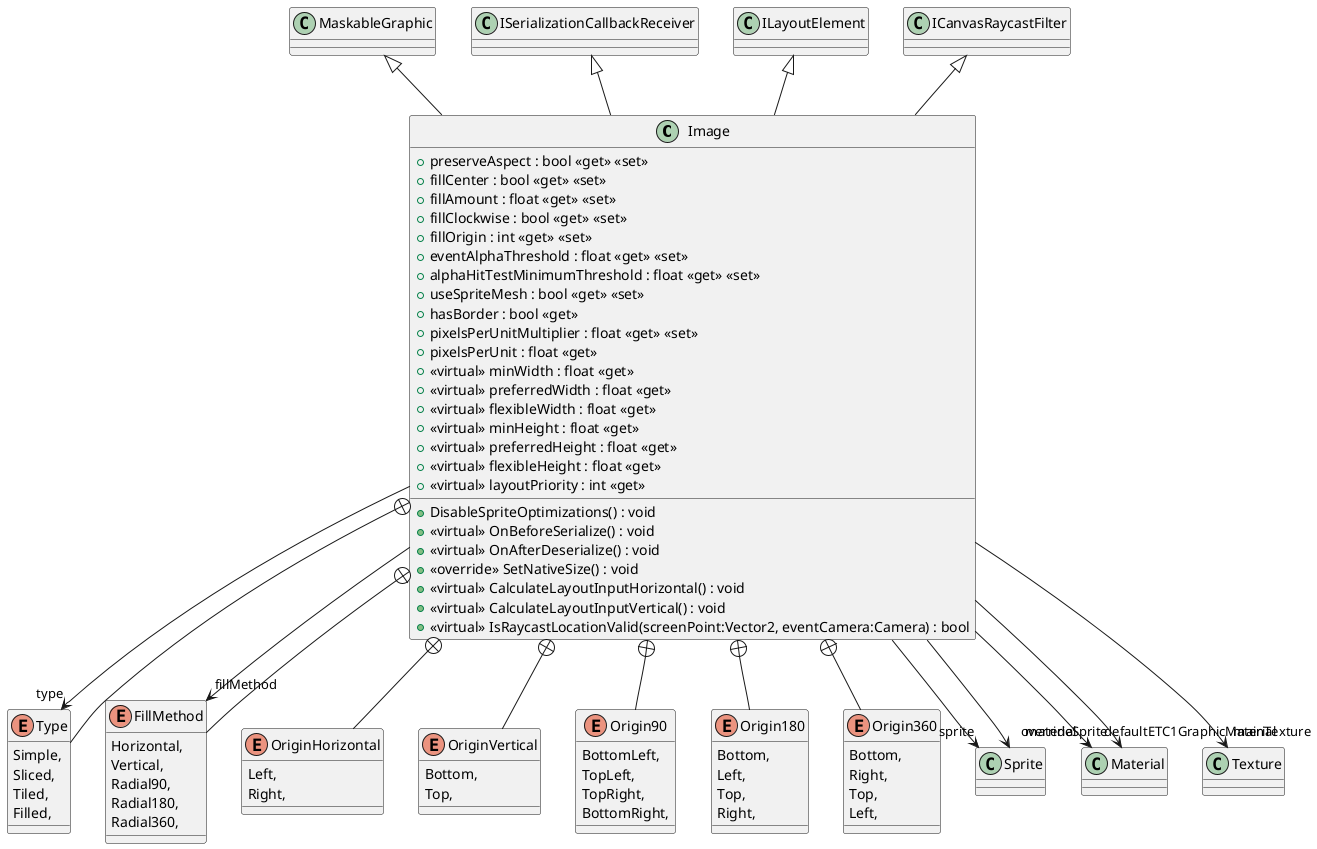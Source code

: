 @startuml
class Image {
    + DisableSpriteOptimizations() : void
    + preserveAspect : bool <<get>> <<set>>
    + fillCenter : bool <<get>> <<set>>
    + fillAmount : float <<get>> <<set>>
    + fillClockwise : bool <<get>> <<set>>
    + fillOrigin : int <<get>> <<set>>
    + eventAlphaThreshold : float <<get>> <<set>>
    + alphaHitTestMinimumThreshold : float <<get>> <<set>>
    + useSpriteMesh : bool <<get>> <<set>>
    + hasBorder : bool <<get>>
    + pixelsPerUnitMultiplier : float <<get>> <<set>>
    + pixelsPerUnit : float <<get>>
    + <<virtual>> OnBeforeSerialize() : void
    + <<virtual>> OnAfterDeserialize() : void
    + <<override>> SetNativeSize() : void
    + <<virtual>> CalculateLayoutInputHorizontal() : void
    + <<virtual>> CalculateLayoutInputVertical() : void
    + <<virtual>> minWidth : float <<get>>
    + <<virtual>> preferredWidth : float <<get>>
    + <<virtual>> flexibleWidth : float <<get>>
    + <<virtual>> minHeight : float <<get>>
    + <<virtual>> preferredHeight : float <<get>>
    + <<virtual>> flexibleHeight : float <<get>>
    + <<virtual>> layoutPriority : int <<get>>
    + <<virtual>> IsRaycastLocationValid(screenPoint:Vector2, eventCamera:Camera) : bool
}
enum Type {
    Simple,
    Sliced,
    Tiled,
    Filled,
}
enum FillMethod {
    Horizontal,
    Vertical,
    Radial90,
    Radial180,
    Radial360,
}
enum OriginHorizontal {
    Left,
    Right,
}
enum OriginVertical {
    Bottom,
    Top,
}
enum Origin90 {
    BottomLeft,
    TopLeft,
    TopRight,
    BottomRight,
}
enum Origin180 {
    Bottom,
    Left,
    Top,
    Right,
}
enum Origin360 {
    Bottom,
    Right,
    Top,
    Left,
}
MaskableGraphic <|-- Image
ISerializationCallbackReceiver <|-- Image
ILayoutElement <|-- Image
ICanvasRaycastFilter <|-- Image
Image --> "sprite" Sprite
Image --> "overrideSprite" Sprite
Image --> "type" Type
Image --> "fillMethod" FillMethod
Image --> "defaultETC1GraphicMaterial" Material
Image --> "mainTexture" Texture
Image --> "material" Material
Image +-- Type
Image +-- FillMethod
Image +-- OriginHorizontal
Image +-- OriginVertical
Image +-- Origin90
Image +-- Origin180
Image +-- Origin360
@enduml
